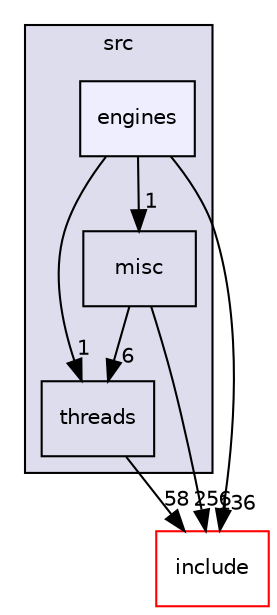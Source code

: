 digraph "src/engines" {
  compound=true
  node [ fontsize="10", fontname="Helvetica"];
  edge [ labelfontsize="10", labelfontname="Helvetica"];
  subgraph clusterdir_68267d1309a1af8e8297ef4c3efbcdba {
    graph [ bgcolor="#ddddee", pencolor="black", label="src" fontname="Helvetica", fontsize="10", URL="dir_68267d1309a1af8e8297ef4c3efbcdba.html"]
  dir_3454632d1a606e9a309cdaae2c26d5ae [shape=box label="threads" URL="dir_3454632d1a606e9a309cdaae2c26d5ae.html"];
  dir_88826aa2a10e1882b573f502bc7f4b55 [shape=box label="misc" URL="dir_88826aa2a10e1882b573f502bc7f4b55.html"];
  dir_1b7d870a4d47b7c287159d357b7c3ba3 [shape=box, label="engines", style="filled", fillcolor="#eeeeff", pencolor="black", URL="dir_1b7d870a4d47b7c287159d357b7c3ba3.html"];
  }
  dir_d44c64559bbebec7f509842c48db8b23 [shape=box label="include" fillcolor="white" style="filled" color="red" URL="dir_d44c64559bbebec7f509842c48db8b23.html"];
  dir_1b7d870a4d47b7c287159d357b7c3ba3->dir_3454632d1a606e9a309cdaae2c26d5ae [headlabel="1", labeldistance=1.5 headhref="dir_000057_000062.html"];
  dir_1b7d870a4d47b7c287159d357b7c3ba3->dir_88826aa2a10e1882b573f502bc7f4b55 [headlabel="1", labeldistance=1.5 headhref="dir_000057_000070.html"];
  dir_1b7d870a4d47b7c287159d357b7c3ba3->dir_d44c64559bbebec7f509842c48db8b23 [headlabel="136", labeldistance=1.5 headhref="dir_000057_000000.html"];
  dir_3454632d1a606e9a309cdaae2c26d5ae->dir_d44c64559bbebec7f509842c48db8b23 [headlabel="58", labeldistance=1.5 headhref="dir_000062_000000.html"];
  dir_88826aa2a10e1882b573f502bc7f4b55->dir_3454632d1a606e9a309cdaae2c26d5ae [headlabel="6", labeldistance=1.5 headhref="dir_000070_000062.html"];
  dir_88826aa2a10e1882b573f502bc7f4b55->dir_d44c64559bbebec7f509842c48db8b23 [headlabel="256", labeldistance=1.5 headhref="dir_000070_000000.html"];
}
